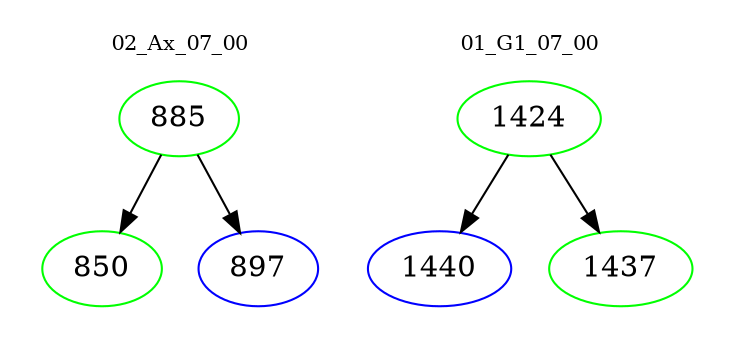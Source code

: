 digraph{
subgraph cluster_0 {
color = white
label = "02_Ax_07_00";
fontsize=10;
T0_885 [label="885", color="green"]
T0_885 -> T0_850 [color="black"]
T0_850 [label="850", color="green"]
T0_885 -> T0_897 [color="black"]
T0_897 [label="897", color="blue"]
}
subgraph cluster_1 {
color = white
label = "01_G1_07_00";
fontsize=10;
T1_1424 [label="1424", color="green"]
T1_1424 -> T1_1440 [color="black"]
T1_1440 [label="1440", color="blue"]
T1_1424 -> T1_1437 [color="black"]
T1_1437 [label="1437", color="green"]
}
}
